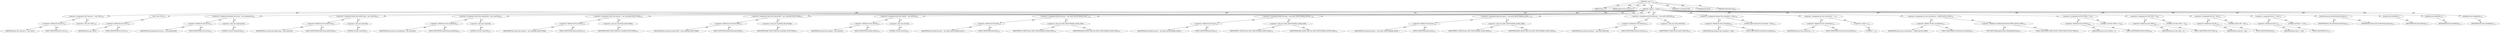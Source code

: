 digraph "&lt;init&gt;" {  
"111669149701" [label = <(METHOD,&lt;init&gt;)<SUB>173</SUB>> ]
"115964117010" [label = <(PARAM,this)<SUB>173</SUB>> ]
"115964117012" [label = <(PARAM,InputStream zStream)<SUB>173</SUB>> ]
"25769803783" [label = <(BLOCK,&lt;empty&gt;,&lt;empty&gt;)<SUB>173</SUB>> ]
"30064771096" [label = <(&lt;operator&gt;.assignment,CRC this.mCrc = new CRC())<SUB>122</SUB>> ]
"30064771097" [label = <(&lt;operator&gt;.fieldAccess,this.mCrc)<SUB>122</SUB>> ]
"68719476816" [label = <(IDENTIFIER,this,CRC this.mCrc = new CRC())> ]
"55834574856" [label = <(FIELD_IDENTIFIER,mCrc,mCrc)<SUB>122</SUB>> ]
"30064771098" [label = <(&lt;operator&gt;.alloc,new CRC())<SUB>122</SUB>> ]
"30064771099" [label = <(&lt;init&gt;,new CRC())<SUB>122</SUB>> ]
"30064771100" [label = <(&lt;operator&gt;.fieldAccess,this.mCrc)<SUB>122</SUB>> ]
"68719476817" [label = <(IDENTIFIER,this,new CRC())> ]
"55834574857" [label = <(FIELD_IDENTIFIER,mCrc,mCrc)<SUB>122</SUB>> ]
"30064771101" [label = <(&lt;operator&gt;.assignment,boolean[] this.inUse = new boolean[256])<SUB>124</SUB>> ]
"30064771102" [label = <(&lt;operator&gt;.fieldAccess,this.inUse)<SUB>124</SUB>> ]
"68719476818" [label = <(IDENTIFIER,this,boolean[] this.inUse = new boolean[256])> ]
"55834574858" [label = <(FIELD_IDENTIFIER,inUse,inUse)<SUB>124</SUB>> ]
"30064771103" [label = <(&lt;operator&gt;.alloc,new boolean[256])> ]
"90194313220" [label = <(LITERAL,256,new boolean[256])<SUB>124</SUB>> ]
"30064771104" [label = <(&lt;operator&gt;.assignment,char[] this.seqToUnseq = new char[256])<SUB>127</SUB>> ]
"30064771105" [label = <(&lt;operator&gt;.fieldAccess,this.seqToUnseq)<SUB>127</SUB>> ]
"68719476819" [label = <(IDENTIFIER,this,char[] this.seqToUnseq = new char[256])> ]
"55834574859" [label = <(FIELD_IDENTIFIER,seqToUnseq,seqToUnseq)<SUB>127</SUB>> ]
"30064771106" [label = <(&lt;operator&gt;.alloc,new char[256])> ]
"90194313221" [label = <(LITERAL,256,new char[256])<SUB>127</SUB>> ]
"30064771107" [label = <(&lt;operator&gt;.assignment,char[] this.unseqToSeq = new char[256])<SUB>128</SUB>> ]
"30064771108" [label = <(&lt;operator&gt;.fieldAccess,this.unseqToSeq)<SUB>128</SUB>> ]
"68719476820" [label = <(IDENTIFIER,this,char[] this.unseqToSeq = new char[256])> ]
"55834574860" [label = <(FIELD_IDENTIFIER,unseqToSeq,unseqToSeq)<SUB>128</SUB>> ]
"30064771109" [label = <(&lt;operator&gt;.alloc,new char[256])> ]
"90194313222" [label = <(LITERAL,256,new char[256])<SUB>128</SUB>> ]
"30064771110" [label = <(&lt;operator&gt;.assignment,char[] this.selector = new char[MAX_SELECTORS])<SUB>130</SUB>> ]
"30064771111" [label = <(&lt;operator&gt;.fieldAccess,this.selector)<SUB>130</SUB>> ]
"68719476821" [label = <(IDENTIFIER,this,char[] this.selector = new char[MAX_SELECTORS])> ]
"55834574861" [label = <(FIELD_IDENTIFIER,selector,selector)<SUB>130</SUB>> ]
"30064771112" [label = <(&lt;operator&gt;.alloc,new char[MAX_SELECTORS])> ]
"68719476822" [label = <(IDENTIFIER,MAX_SELECTORS,new char[MAX_SELECTORS])<SUB>130</SUB>> ]
"30064771113" [label = <(&lt;operator&gt;.assignment,char[] this.selectorMtf = new char[MAX_SELECTORS])<SUB>131</SUB>> ]
"30064771114" [label = <(&lt;operator&gt;.fieldAccess,this.selectorMtf)<SUB>131</SUB>> ]
"68719476823" [label = <(IDENTIFIER,this,char[] this.selectorMtf = new char[MAX_SELECTORS])> ]
"55834574862" [label = <(FIELD_IDENTIFIER,selectorMtf,selectorMtf)<SUB>131</SUB>> ]
"30064771115" [label = <(&lt;operator&gt;.alloc,new char[MAX_SELECTORS])> ]
"68719476824" [label = <(IDENTIFIER,MAX_SELECTORS,new char[MAX_SELECTORS])<SUB>131</SUB>> ]
"30064771116" [label = <(&lt;operator&gt;.assignment,int[] this.unzftab = new int[256])<SUB>140</SUB>> ]
"30064771117" [label = <(&lt;operator&gt;.fieldAccess,this.unzftab)<SUB>140</SUB>> ]
"68719476825" [label = <(IDENTIFIER,this,int[] this.unzftab = new int[256])> ]
"55834574863" [label = <(FIELD_IDENTIFIER,unzftab,unzftab)<SUB>140</SUB>> ]
"30064771118" [label = <(&lt;operator&gt;.alloc,new int[256])> ]
"90194313223" [label = <(LITERAL,256,new int[256])<SUB>140</SUB>> ]
"30064771119" [label = <(&lt;operator&gt;.assignment,int[][] this.limit = new int[N_GROUPS][MAX_ALPH...)<SUB>142</SUB>> ]
"30064771120" [label = <(&lt;operator&gt;.fieldAccess,this.limit)<SUB>142</SUB>> ]
"68719476826" [label = <(IDENTIFIER,this,int[][] this.limit = new int[N_GROUPS][MAX_ALPH...)> ]
"55834574864" [label = <(FIELD_IDENTIFIER,limit,limit)<SUB>142</SUB>> ]
"30064771121" [label = <(&lt;operator&gt;.alloc,new int[N_GROUPS][MAX_ALPHA_SIZE])> ]
"68719476827" [label = <(IDENTIFIER,N_GROUPS,new int[N_GROUPS][MAX_ALPHA_SIZE])<SUB>142</SUB>> ]
"68719476828" [label = <(IDENTIFIER,MAX_ALPHA_SIZE,new int[N_GROUPS][MAX_ALPHA_SIZE])<SUB>142</SUB>> ]
"30064771122" [label = <(&lt;operator&gt;.assignment,int[][] this.base = new int[N_GROUPS][MAX_ALPHA...)<SUB>143</SUB>> ]
"30064771123" [label = <(&lt;operator&gt;.fieldAccess,this.base)<SUB>143</SUB>> ]
"68719476829" [label = <(IDENTIFIER,this,int[][] this.base = new int[N_GROUPS][MAX_ALPHA...)> ]
"55834574865" [label = <(FIELD_IDENTIFIER,base,base)<SUB>143</SUB>> ]
"30064771124" [label = <(&lt;operator&gt;.alloc,new int[N_GROUPS][MAX_ALPHA_SIZE])> ]
"68719476830" [label = <(IDENTIFIER,N_GROUPS,new int[N_GROUPS][MAX_ALPHA_SIZE])<SUB>143</SUB>> ]
"68719476831" [label = <(IDENTIFIER,MAX_ALPHA_SIZE,new int[N_GROUPS][MAX_ALPHA_SIZE])<SUB>143</SUB>> ]
"30064771125" [label = <(&lt;operator&gt;.assignment,int[][] this.perm = new int[N_GROUPS][MAX_ALPHA...)<SUB>144</SUB>> ]
"30064771126" [label = <(&lt;operator&gt;.fieldAccess,this.perm)<SUB>144</SUB>> ]
"68719476832" [label = <(IDENTIFIER,this,int[][] this.perm = new int[N_GROUPS][MAX_ALPHA...)> ]
"55834574866" [label = <(FIELD_IDENTIFIER,perm,perm)<SUB>144</SUB>> ]
"30064771127" [label = <(&lt;operator&gt;.alloc,new int[N_GROUPS][MAX_ALPHA_SIZE])> ]
"68719476833" [label = <(IDENTIFIER,N_GROUPS,new int[N_GROUPS][MAX_ALPHA_SIZE])<SUB>144</SUB>> ]
"68719476834" [label = <(IDENTIFIER,MAX_ALPHA_SIZE,new int[N_GROUPS][MAX_ALPHA_SIZE])<SUB>144</SUB>> ]
"30064771128" [label = <(&lt;operator&gt;.assignment,int[] this.minLens = new int[N_GROUPS])<SUB>145</SUB>> ]
"30064771129" [label = <(&lt;operator&gt;.fieldAccess,this.minLens)<SUB>145</SUB>> ]
"68719476835" [label = <(IDENTIFIER,this,int[] this.minLens = new int[N_GROUPS])> ]
"55834574867" [label = <(FIELD_IDENTIFIER,minLens,minLens)<SUB>145</SUB>> ]
"30064771130" [label = <(&lt;operator&gt;.alloc,new int[N_GROUPS])> ]
"68719476836" [label = <(IDENTIFIER,N_GROUPS,new int[N_GROUPS])<SUB>145</SUB>> ]
"30064771131" [label = <(&lt;operator&gt;.assignment,boolean this.streamEnd = false)<SUB>149</SUB>> ]
"30064771132" [label = <(&lt;operator&gt;.fieldAccess,this.streamEnd)<SUB>149</SUB>> ]
"68719476837" [label = <(IDENTIFIER,this,boolean this.streamEnd = false)> ]
"55834574868" [label = <(FIELD_IDENTIFIER,streamEnd,streamEnd)<SUB>149</SUB>> ]
"90194313224" [label = <(LITERAL,false,boolean this.streamEnd = false)<SUB>149</SUB>> ]
"30064771133" [label = <(&lt;operator&gt;.assignment,int this.currentChar = -1)<SUB>151</SUB>> ]
"30064771134" [label = <(&lt;operator&gt;.fieldAccess,this.currentChar)<SUB>151</SUB>> ]
"68719476838" [label = <(IDENTIFIER,this,int this.currentChar = -1)> ]
"55834574869" [label = <(FIELD_IDENTIFIER,currentChar,currentChar)<SUB>151</SUB>> ]
"30064771135" [label = <(&lt;operator&gt;.minus,-1)<SUB>151</SUB>> ]
"90194313225" [label = <(LITERAL,1,-1)<SUB>151</SUB>> ]
"30064771136" [label = <(&lt;operator&gt;.assignment,int this.currentState = START_BLOCK_STATE)<SUB>161</SUB>> ]
"30064771137" [label = <(&lt;operator&gt;.fieldAccess,this.currentState)<SUB>161</SUB>> ]
"68719476839" [label = <(IDENTIFIER,this,int this.currentState = START_BLOCK_STATE)> ]
"55834574870" [label = <(FIELD_IDENTIFIER,currentState,currentState)<SUB>161</SUB>> ]
"30064771138" [label = <(&lt;operator&gt;.fieldAccess,CBZip2InputStream.START_BLOCK_STATE)<SUB>161</SUB>> ]
"180388626434" [label = <(TYPE_REF,CBZip2InputStream,CBZip2InputStream)<SUB>161</SUB>> ]
"55834574871" [label = <(FIELD_IDENTIFIER,START_BLOCK_STATE,START_BLOCK_STATE)<SUB>161</SUB>> ]
"30064771139" [label = <(&lt;operator&gt;.assignment,int this.rNToGo = 0)<SUB>168</SUB>> ]
"30064771140" [label = <(&lt;operator&gt;.fieldAccess,this.rNToGo)<SUB>168</SUB>> ]
"68719476840" [label = <(IDENTIFIER,this,int this.rNToGo = 0)> ]
"55834574872" [label = <(FIELD_IDENTIFIER,rNToGo,rNToGo)<SUB>168</SUB>> ]
"90194313226" [label = <(LITERAL,0,int this.rNToGo = 0)<SUB>168</SUB>> ]
"30064771141" [label = <(&lt;operator&gt;.assignment,int this.rTPos = 0)<SUB>169</SUB>> ]
"30064771142" [label = <(&lt;operator&gt;.fieldAccess,this.rTPos)<SUB>169</SUB>> ]
"68719476841" [label = <(IDENTIFIER,this,int this.rTPos = 0)> ]
"55834574873" [label = <(FIELD_IDENTIFIER,rTPos,rTPos)<SUB>169</SUB>> ]
"90194313227" [label = <(LITERAL,0,int this.rTPos = 0)<SUB>169</SUB>> ]
"30064771143" [label = <(&lt;operator&gt;.assignment,this.ll8 = null)<SUB>174</SUB>> ]
"30064771144" [label = <(&lt;operator&gt;.fieldAccess,this.ll8)<SUB>174</SUB>> ]
"68719476842" [label = <(IDENTIFIER,this,this.ll8 = null)> ]
"55834574874" [label = <(FIELD_IDENTIFIER,ll8,ll8)<SUB>174</SUB>> ]
"90194313228" [label = <(LITERAL,null,this.ll8 = null)<SUB>174</SUB>> ]
"30064771145" [label = <(&lt;operator&gt;.assignment,this.tt = null)<SUB>175</SUB>> ]
"30064771146" [label = <(&lt;operator&gt;.fieldAccess,this.tt)<SUB>175</SUB>> ]
"68719476843" [label = <(IDENTIFIER,this,this.tt = null)> ]
"55834574875" [label = <(FIELD_IDENTIFIER,tt,tt)<SUB>175</SUB>> ]
"90194313229" [label = <(LITERAL,null,this.tt = null)<SUB>175</SUB>> ]
"30064771147" [label = <(bsSetStream,this.bsSetStream(zStream))<SUB>176</SUB>> ]
"68719476798" [label = <(IDENTIFIER,this,this.bsSetStream(zStream))<SUB>176</SUB>> ]
"68719476844" [label = <(IDENTIFIER,zStream,this.bsSetStream(zStream))<SUB>176</SUB>> ]
"30064771148" [label = <(initialize,this.initialize())<SUB>177</SUB>> ]
"68719476799" [label = <(IDENTIFIER,this,this.initialize())<SUB>177</SUB>> ]
"30064771149" [label = <(initBlock,this.initBlock())<SUB>178</SUB>> ]
"68719476800" [label = <(IDENTIFIER,this,this.initBlock())<SUB>178</SUB>> ]
"30064771150" [label = <(setupBlock,this.setupBlock())<SUB>179</SUB>> ]
"68719476801" [label = <(IDENTIFIER,this,this.setupBlock())<SUB>179</SUB>> ]
"133143986228" [label = <(MODIFIER,CONSTRUCTOR)> ]
"133143986229" [label = <(MODIFIER,PUBLIC)> ]
"128849018885" [label = <(METHOD_RETURN,void)<SUB>180</SUB>> ]
  "111669149701" -> "115964117010"  [ label = "AST: "] 
  "111669149701" -> "115964117012"  [ label = "AST: "] 
  "111669149701" -> "25769803783"  [ label = "AST: "] 
  "111669149701" -> "133143986228"  [ label = "AST: "] 
  "111669149701" -> "133143986229"  [ label = "AST: "] 
  "111669149701" -> "128849018885"  [ label = "AST: "] 
  "25769803783" -> "30064771096"  [ label = "AST: "] 
  "25769803783" -> "30064771099"  [ label = "AST: "] 
  "25769803783" -> "30064771101"  [ label = "AST: "] 
  "25769803783" -> "30064771104"  [ label = "AST: "] 
  "25769803783" -> "30064771107"  [ label = "AST: "] 
  "25769803783" -> "30064771110"  [ label = "AST: "] 
  "25769803783" -> "30064771113"  [ label = "AST: "] 
  "25769803783" -> "30064771116"  [ label = "AST: "] 
  "25769803783" -> "30064771119"  [ label = "AST: "] 
  "25769803783" -> "30064771122"  [ label = "AST: "] 
  "25769803783" -> "30064771125"  [ label = "AST: "] 
  "25769803783" -> "30064771128"  [ label = "AST: "] 
  "25769803783" -> "30064771131"  [ label = "AST: "] 
  "25769803783" -> "30064771133"  [ label = "AST: "] 
  "25769803783" -> "30064771136"  [ label = "AST: "] 
  "25769803783" -> "30064771139"  [ label = "AST: "] 
  "25769803783" -> "30064771141"  [ label = "AST: "] 
  "25769803783" -> "30064771143"  [ label = "AST: "] 
  "25769803783" -> "30064771145"  [ label = "AST: "] 
  "25769803783" -> "30064771147"  [ label = "AST: "] 
  "25769803783" -> "30064771148"  [ label = "AST: "] 
  "25769803783" -> "30064771149"  [ label = "AST: "] 
  "25769803783" -> "30064771150"  [ label = "AST: "] 
  "30064771096" -> "30064771097"  [ label = "AST: "] 
  "30064771096" -> "30064771098"  [ label = "AST: "] 
  "30064771097" -> "68719476816"  [ label = "AST: "] 
  "30064771097" -> "55834574856"  [ label = "AST: "] 
  "30064771099" -> "30064771100"  [ label = "AST: "] 
  "30064771100" -> "68719476817"  [ label = "AST: "] 
  "30064771100" -> "55834574857"  [ label = "AST: "] 
  "30064771101" -> "30064771102"  [ label = "AST: "] 
  "30064771101" -> "30064771103"  [ label = "AST: "] 
  "30064771102" -> "68719476818"  [ label = "AST: "] 
  "30064771102" -> "55834574858"  [ label = "AST: "] 
  "30064771103" -> "90194313220"  [ label = "AST: "] 
  "30064771104" -> "30064771105"  [ label = "AST: "] 
  "30064771104" -> "30064771106"  [ label = "AST: "] 
  "30064771105" -> "68719476819"  [ label = "AST: "] 
  "30064771105" -> "55834574859"  [ label = "AST: "] 
  "30064771106" -> "90194313221"  [ label = "AST: "] 
  "30064771107" -> "30064771108"  [ label = "AST: "] 
  "30064771107" -> "30064771109"  [ label = "AST: "] 
  "30064771108" -> "68719476820"  [ label = "AST: "] 
  "30064771108" -> "55834574860"  [ label = "AST: "] 
  "30064771109" -> "90194313222"  [ label = "AST: "] 
  "30064771110" -> "30064771111"  [ label = "AST: "] 
  "30064771110" -> "30064771112"  [ label = "AST: "] 
  "30064771111" -> "68719476821"  [ label = "AST: "] 
  "30064771111" -> "55834574861"  [ label = "AST: "] 
  "30064771112" -> "68719476822"  [ label = "AST: "] 
  "30064771113" -> "30064771114"  [ label = "AST: "] 
  "30064771113" -> "30064771115"  [ label = "AST: "] 
  "30064771114" -> "68719476823"  [ label = "AST: "] 
  "30064771114" -> "55834574862"  [ label = "AST: "] 
  "30064771115" -> "68719476824"  [ label = "AST: "] 
  "30064771116" -> "30064771117"  [ label = "AST: "] 
  "30064771116" -> "30064771118"  [ label = "AST: "] 
  "30064771117" -> "68719476825"  [ label = "AST: "] 
  "30064771117" -> "55834574863"  [ label = "AST: "] 
  "30064771118" -> "90194313223"  [ label = "AST: "] 
  "30064771119" -> "30064771120"  [ label = "AST: "] 
  "30064771119" -> "30064771121"  [ label = "AST: "] 
  "30064771120" -> "68719476826"  [ label = "AST: "] 
  "30064771120" -> "55834574864"  [ label = "AST: "] 
  "30064771121" -> "68719476827"  [ label = "AST: "] 
  "30064771121" -> "68719476828"  [ label = "AST: "] 
  "30064771122" -> "30064771123"  [ label = "AST: "] 
  "30064771122" -> "30064771124"  [ label = "AST: "] 
  "30064771123" -> "68719476829"  [ label = "AST: "] 
  "30064771123" -> "55834574865"  [ label = "AST: "] 
  "30064771124" -> "68719476830"  [ label = "AST: "] 
  "30064771124" -> "68719476831"  [ label = "AST: "] 
  "30064771125" -> "30064771126"  [ label = "AST: "] 
  "30064771125" -> "30064771127"  [ label = "AST: "] 
  "30064771126" -> "68719476832"  [ label = "AST: "] 
  "30064771126" -> "55834574866"  [ label = "AST: "] 
  "30064771127" -> "68719476833"  [ label = "AST: "] 
  "30064771127" -> "68719476834"  [ label = "AST: "] 
  "30064771128" -> "30064771129"  [ label = "AST: "] 
  "30064771128" -> "30064771130"  [ label = "AST: "] 
  "30064771129" -> "68719476835"  [ label = "AST: "] 
  "30064771129" -> "55834574867"  [ label = "AST: "] 
  "30064771130" -> "68719476836"  [ label = "AST: "] 
  "30064771131" -> "30064771132"  [ label = "AST: "] 
  "30064771131" -> "90194313224"  [ label = "AST: "] 
  "30064771132" -> "68719476837"  [ label = "AST: "] 
  "30064771132" -> "55834574868"  [ label = "AST: "] 
  "30064771133" -> "30064771134"  [ label = "AST: "] 
  "30064771133" -> "30064771135"  [ label = "AST: "] 
  "30064771134" -> "68719476838"  [ label = "AST: "] 
  "30064771134" -> "55834574869"  [ label = "AST: "] 
  "30064771135" -> "90194313225"  [ label = "AST: "] 
  "30064771136" -> "30064771137"  [ label = "AST: "] 
  "30064771136" -> "30064771138"  [ label = "AST: "] 
  "30064771137" -> "68719476839"  [ label = "AST: "] 
  "30064771137" -> "55834574870"  [ label = "AST: "] 
  "30064771138" -> "180388626434"  [ label = "AST: "] 
  "30064771138" -> "55834574871"  [ label = "AST: "] 
  "30064771139" -> "30064771140"  [ label = "AST: "] 
  "30064771139" -> "90194313226"  [ label = "AST: "] 
  "30064771140" -> "68719476840"  [ label = "AST: "] 
  "30064771140" -> "55834574872"  [ label = "AST: "] 
  "30064771141" -> "30064771142"  [ label = "AST: "] 
  "30064771141" -> "90194313227"  [ label = "AST: "] 
  "30064771142" -> "68719476841"  [ label = "AST: "] 
  "30064771142" -> "55834574873"  [ label = "AST: "] 
  "30064771143" -> "30064771144"  [ label = "AST: "] 
  "30064771143" -> "90194313228"  [ label = "AST: "] 
  "30064771144" -> "68719476842"  [ label = "AST: "] 
  "30064771144" -> "55834574874"  [ label = "AST: "] 
  "30064771145" -> "30064771146"  [ label = "AST: "] 
  "30064771145" -> "90194313229"  [ label = "AST: "] 
  "30064771146" -> "68719476843"  [ label = "AST: "] 
  "30064771146" -> "55834574875"  [ label = "AST: "] 
  "30064771147" -> "68719476798"  [ label = "AST: "] 
  "30064771147" -> "68719476844"  [ label = "AST: "] 
  "30064771148" -> "68719476799"  [ label = "AST: "] 
  "30064771149" -> "68719476800"  [ label = "AST: "] 
  "30064771150" -> "68719476801"  [ label = "AST: "] 
  "111669149701" -> "115964117010"  [ label = "DDG: "] 
  "111669149701" -> "115964117012"  [ label = "DDG: "] 
}
